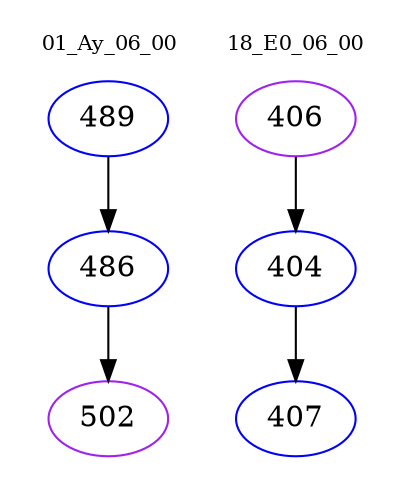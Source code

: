 digraph{
subgraph cluster_0 {
color = white
label = "01_Ay_06_00";
fontsize=10;
T0_489 [label="489", color="blue"]
T0_489 -> T0_486 [color="black"]
T0_486 [label="486", color="blue"]
T0_486 -> T0_502 [color="black"]
T0_502 [label="502", color="purple"]
}
subgraph cluster_1 {
color = white
label = "18_E0_06_00";
fontsize=10;
T1_406 [label="406", color="purple"]
T1_406 -> T1_404 [color="black"]
T1_404 [label="404", color="blue"]
T1_404 -> T1_407 [color="black"]
T1_407 [label="407", color="blue"]
}
}
